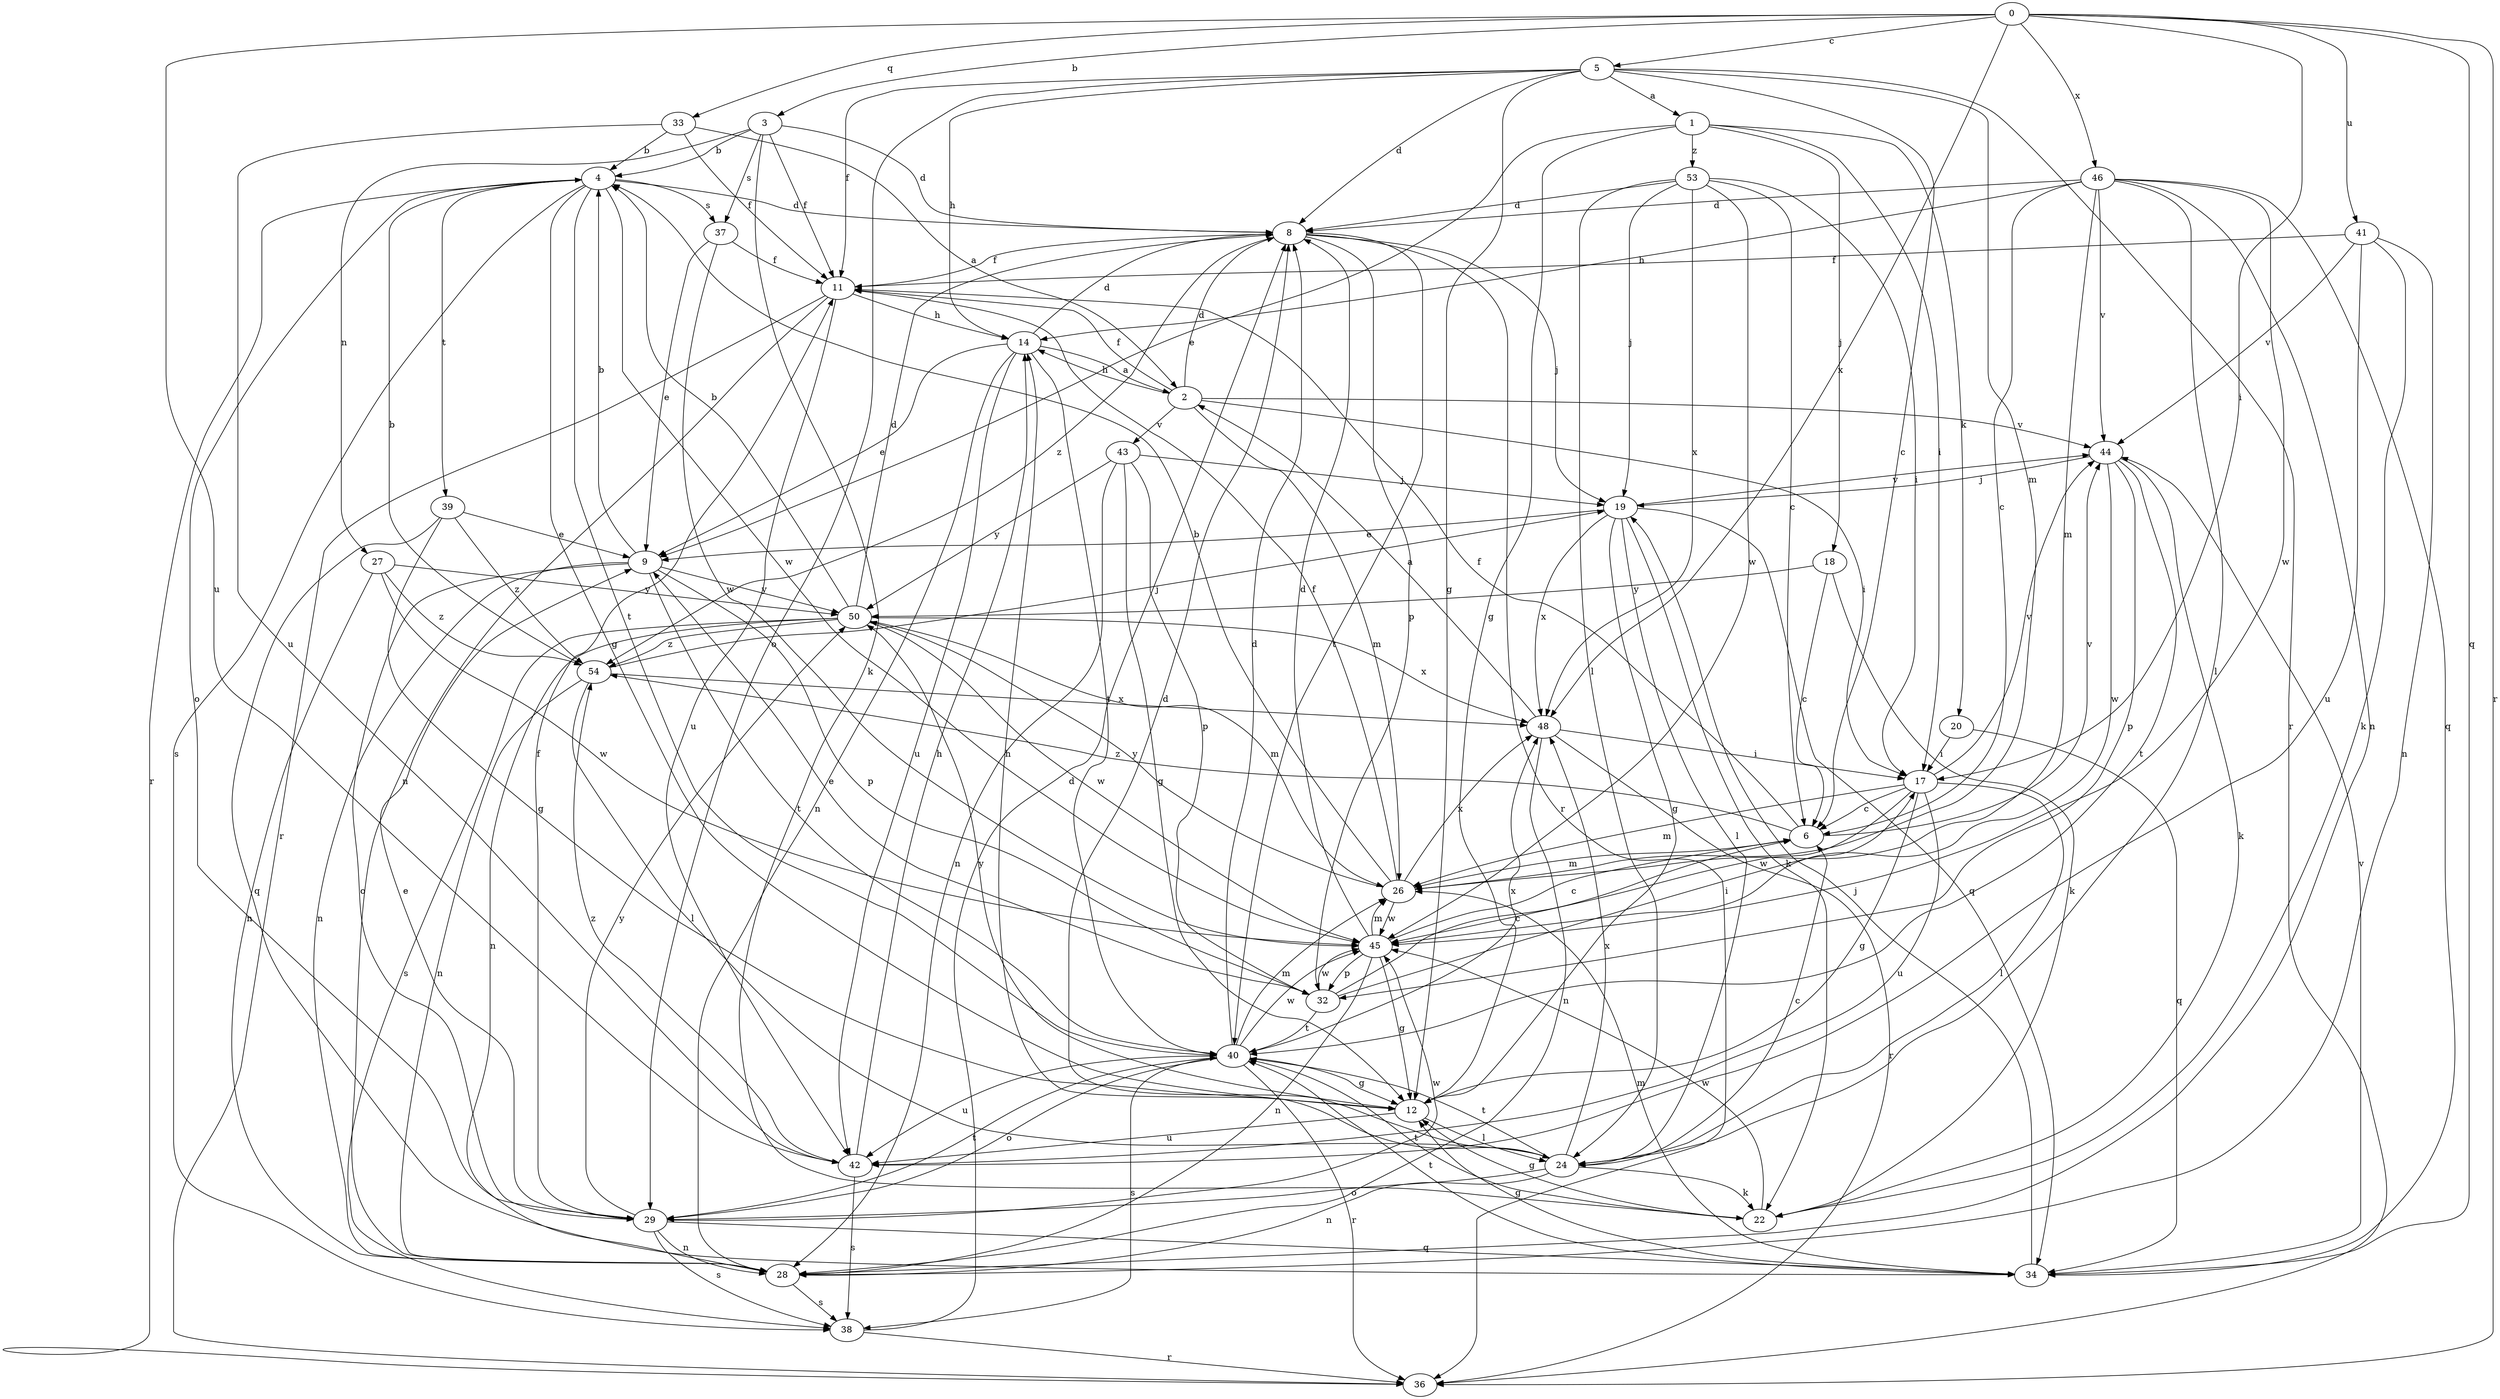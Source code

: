 strict digraph  {
0;
1;
2;
3;
4;
5;
6;
8;
9;
11;
12;
14;
17;
18;
19;
20;
22;
24;
26;
27;
28;
29;
32;
33;
34;
36;
37;
38;
39;
40;
41;
42;
43;
44;
45;
46;
48;
50;
53;
54;
0 -> 3  [label=b];
0 -> 5  [label=c];
0 -> 17  [label=i];
0 -> 33  [label=q];
0 -> 34  [label=q];
0 -> 36  [label=r];
0 -> 41  [label=u];
0 -> 42  [label=u];
0 -> 46  [label=x];
0 -> 48  [label=x];
1 -> 9  [label=e];
1 -> 12  [label=g];
1 -> 17  [label=i];
1 -> 18  [label=j];
1 -> 20  [label=k];
1 -> 53  [label=z];
2 -> 8  [label=d];
2 -> 11  [label=f];
2 -> 14  [label=h];
2 -> 17  [label=i];
2 -> 26  [label=m];
2 -> 43  [label=v];
2 -> 44  [label=v];
3 -> 4  [label=b];
3 -> 8  [label=d];
3 -> 11  [label=f];
3 -> 22  [label=k];
3 -> 27  [label=n];
3 -> 37  [label=s];
4 -> 8  [label=d];
4 -> 12  [label=g];
4 -> 29  [label=o];
4 -> 36  [label=r];
4 -> 37  [label=s];
4 -> 38  [label=s];
4 -> 39  [label=t];
4 -> 40  [label=t];
4 -> 45  [label=w];
5 -> 1  [label=a];
5 -> 6  [label=c];
5 -> 8  [label=d];
5 -> 11  [label=f];
5 -> 12  [label=g];
5 -> 14  [label=h];
5 -> 26  [label=m];
5 -> 29  [label=o];
5 -> 36  [label=r];
6 -> 11  [label=f];
6 -> 26  [label=m];
6 -> 44  [label=v];
6 -> 54  [label=z];
8 -> 11  [label=f];
8 -> 19  [label=j];
8 -> 32  [label=p];
8 -> 36  [label=r];
8 -> 40  [label=t];
8 -> 54  [label=z];
9 -> 4  [label=b];
9 -> 28  [label=n];
9 -> 29  [label=o];
9 -> 32  [label=p];
9 -> 40  [label=t];
9 -> 50  [label=y];
11 -> 14  [label=h];
11 -> 28  [label=n];
11 -> 36  [label=r];
11 -> 42  [label=u];
12 -> 24  [label=l];
12 -> 42  [label=u];
12 -> 50  [label=y];
14 -> 2  [label=a];
14 -> 8  [label=d];
14 -> 9  [label=e];
14 -> 28  [label=n];
14 -> 40  [label=t];
14 -> 42  [label=u];
17 -> 6  [label=c];
17 -> 12  [label=g];
17 -> 24  [label=l];
17 -> 26  [label=m];
17 -> 42  [label=u];
17 -> 44  [label=v];
17 -> 45  [label=w];
18 -> 6  [label=c];
18 -> 22  [label=k];
18 -> 50  [label=y];
19 -> 9  [label=e];
19 -> 12  [label=g];
19 -> 22  [label=k];
19 -> 24  [label=l];
19 -> 34  [label=q];
19 -> 44  [label=v];
19 -> 48  [label=x];
20 -> 17  [label=i];
20 -> 34  [label=q];
22 -> 12  [label=g];
22 -> 40  [label=t];
22 -> 45  [label=w];
24 -> 6  [label=c];
24 -> 8  [label=d];
24 -> 14  [label=h];
24 -> 22  [label=k];
24 -> 28  [label=n];
24 -> 29  [label=o];
24 -> 40  [label=t];
24 -> 48  [label=x];
26 -> 4  [label=b];
26 -> 11  [label=f];
26 -> 45  [label=w];
26 -> 48  [label=x];
26 -> 50  [label=y];
27 -> 28  [label=n];
27 -> 45  [label=w];
27 -> 50  [label=y];
27 -> 54  [label=z];
28 -> 38  [label=s];
29 -> 9  [label=e];
29 -> 11  [label=f];
29 -> 28  [label=n];
29 -> 34  [label=q];
29 -> 38  [label=s];
29 -> 40  [label=t];
29 -> 45  [label=w];
29 -> 50  [label=y];
32 -> 6  [label=c];
32 -> 9  [label=e];
32 -> 17  [label=i];
32 -> 40  [label=t];
32 -> 45  [label=w];
33 -> 2  [label=a];
33 -> 4  [label=b];
33 -> 11  [label=f];
33 -> 42  [label=u];
34 -> 12  [label=g];
34 -> 19  [label=j];
34 -> 26  [label=m];
34 -> 40  [label=t];
34 -> 44  [label=v];
37 -> 9  [label=e];
37 -> 11  [label=f];
37 -> 45  [label=w];
38 -> 8  [label=d];
38 -> 36  [label=r];
39 -> 9  [label=e];
39 -> 12  [label=g];
39 -> 34  [label=q];
39 -> 54  [label=z];
40 -> 8  [label=d];
40 -> 12  [label=g];
40 -> 26  [label=m];
40 -> 29  [label=o];
40 -> 36  [label=r];
40 -> 38  [label=s];
40 -> 42  [label=u];
40 -> 45  [label=w];
40 -> 48  [label=x];
41 -> 11  [label=f];
41 -> 22  [label=k];
41 -> 28  [label=n];
41 -> 42  [label=u];
41 -> 44  [label=v];
42 -> 14  [label=h];
42 -> 38  [label=s];
42 -> 54  [label=z];
43 -> 12  [label=g];
43 -> 19  [label=j];
43 -> 28  [label=n];
43 -> 32  [label=p];
43 -> 50  [label=y];
44 -> 19  [label=j];
44 -> 22  [label=k];
44 -> 32  [label=p];
44 -> 40  [label=t];
44 -> 45  [label=w];
45 -> 6  [label=c];
45 -> 8  [label=d];
45 -> 12  [label=g];
45 -> 26  [label=m];
45 -> 28  [label=n];
45 -> 32  [label=p];
46 -> 6  [label=c];
46 -> 8  [label=d];
46 -> 14  [label=h];
46 -> 24  [label=l];
46 -> 26  [label=m];
46 -> 28  [label=n];
46 -> 34  [label=q];
46 -> 44  [label=v];
46 -> 45  [label=w];
48 -> 2  [label=a];
48 -> 17  [label=i];
48 -> 28  [label=n];
48 -> 36  [label=r];
50 -> 4  [label=b];
50 -> 8  [label=d];
50 -> 26  [label=m];
50 -> 28  [label=n];
50 -> 38  [label=s];
50 -> 45  [label=w];
50 -> 48  [label=x];
50 -> 54  [label=z];
53 -> 6  [label=c];
53 -> 8  [label=d];
53 -> 17  [label=i];
53 -> 19  [label=j];
53 -> 24  [label=l];
53 -> 45  [label=w];
53 -> 48  [label=x];
54 -> 4  [label=b];
54 -> 19  [label=j];
54 -> 24  [label=l];
54 -> 28  [label=n];
54 -> 48  [label=x];
}
